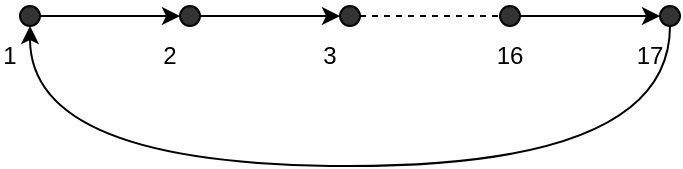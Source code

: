 <mxfile version="16.5.1" type="device"><diagram id="OItZGu-WA2m3TP72gyyy" name="Page-1"><mxGraphModel dx="981" dy="602" grid="1" gridSize="10" guides="1" tooltips="1" connect="1" arrows="1" fold="1" page="1" pageScale="1" pageWidth="1169" pageHeight="827" math="0" shadow="0"><root><mxCell id="0"/><mxCell id="1" parent="0"/><mxCell id="Ns9HniLHf0j7SQwzBFSJ-9" value="" style="rounded=0;orthogonalLoop=1;jettySize=auto;html=1;" edge="1" parent="1" source="Ns9HniLHf0j7SQwzBFSJ-1" target="Ns9HniLHf0j7SQwzBFSJ-2"><mxGeometry relative="1" as="geometry"/></mxCell><mxCell id="Ns9HniLHf0j7SQwzBFSJ-1" value="" style="ellipse;whiteSpace=wrap;html=1;aspect=fixed;fillColor=#333333;" vertex="1" parent="1"><mxGeometry x="200" y="140" width="10" height="10" as="geometry"/></mxCell><mxCell id="Ns9HniLHf0j7SQwzBFSJ-10" value="" style="edgeStyle=none;rounded=0;orthogonalLoop=1;jettySize=auto;html=1;" edge="1" parent="1" source="Ns9HniLHf0j7SQwzBFSJ-2" target="Ns9HniLHf0j7SQwzBFSJ-3"><mxGeometry relative="1" as="geometry"/></mxCell><mxCell id="Ns9HniLHf0j7SQwzBFSJ-2" value="" style="ellipse;whiteSpace=wrap;html=1;aspect=fixed;fillColor=#333333;" vertex="1" parent="1"><mxGeometry x="280" y="140" width="10" height="10" as="geometry"/></mxCell><mxCell id="Ns9HniLHf0j7SQwzBFSJ-14" style="edgeStyle=none;rounded=0;orthogonalLoop=1;jettySize=auto;html=1;dashed=1;endArrow=none;endFill=0;entryX=0;entryY=0.5;entryDx=0;entryDy=0;" edge="1" parent="1" source="Ns9HniLHf0j7SQwzBFSJ-3" target="Ns9HniLHf0j7SQwzBFSJ-8"><mxGeometry relative="1" as="geometry"><mxPoint x="360" y="240" as="targetPoint"/></mxGeometry></mxCell><mxCell id="Ns9HniLHf0j7SQwzBFSJ-3" value="" style="ellipse;whiteSpace=wrap;html=1;aspect=fixed;fillColor=#333333;" vertex="1" parent="1"><mxGeometry x="360" y="140" width="10" height="10" as="geometry"/></mxCell><mxCell id="Ns9HniLHf0j7SQwzBFSJ-21" style="edgeStyle=orthogonalEdgeStyle;rounded=0;orthogonalLoop=1;jettySize=auto;html=1;entryX=0.5;entryY=1;entryDx=0;entryDy=0;endArrow=classic;endFill=1;curved=1;" edge="1" parent="1" source="Ns9HniLHf0j7SQwzBFSJ-4" target="Ns9HniLHf0j7SQwzBFSJ-1"><mxGeometry relative="1" as="geometry"><Array as="points"><mxPoint x="525" y="220"/><mxPoint x="205" y="220"/></Array></mxGeometry></mxCell><mxCell id="Ns9HniLHf0j7SQwzBFSJ-4" value="" style="ellipse;whiteSpace=wrap;html=1;aspect=fixed;fillColor=#333333;" vertex="1" parent="1"><mxGeometry x="520" y="140" width="10" height="10" as="geometry"/></mxCell><mxCell id="Ns9HniLHf0j7SQwzBFSJ-12" style="edgeStyle=none;rounded=0;orthogonalLoop=1;jettySize=auto;html=1;exitX=0;exitY=0.5;exitDx=0;exitDy=0;entryX=0;entryY=0.5;entryDx=0;entryDy=0;" edge="1" parent="1" source="Ns9HniLHf0j7SQwzBFSJ-8" target="Ns9HniLHf0j7SQwzBFSJ-4"><mxGeometry relative="1" as="geometry"><mxPoint x="510" y="145" as="targetPoint"/></mxGeometry></mxCell><mxCell id="Ns9HniLHf0j7SQwzBFSJ-8" value="" style="ellipse;whiteSpace=wrap;html=1;aspect=fixed;fillColor=#333333;" vertex="1" parent="1"><mxGeometry x="440" y="140" width="10" height="10" as="geometry"/></mxCell><mxCell id="Ns9HniLHf0j7SQwzBFSJ-15" value="1" style="text;html=1;strokeColor=none;fillColor=none;align=center;verticalAlign=middle;whiteSpace=wrap;rounded=0;" vertex="1" parent="1"><mxGeometry x="190" y="160" width="10" height="10" as="geometry"/></mxCell><mxCell id="Ns9HniLHf0j7SQwzBFSJ-16" value="2" style="text;html=1;strokeColor=none;fillColor=none;align=center;verticalAlign=middle;whiteSpace=wrap;rounded=0;" vertex="1" parent="1"><mxGeometry x="270" y="160" width="10" height="10" as="geometry"/></mxCell><mxCell id="Ns9HniLHf0j7SQwzBFSJ-17" value="17" style="text;html=1;strokeColor=none;fillColor=none;align=center;verticalAlign=middle;whiteSpace=wrap;rounded=0;" vertex="1" parent="1"><mxGeometry x="510" y="160" width="10" height="10" as="geometry"/></mxCell><mxCell id="Ns9HniLHf0j7SQwzBFSJ-18" value="16" style="text;html=1;strokeColor=none;fillColor=none;align=center;verticalAlign=middle;whiteSpace=wrap;rounded=0;" vertex="1" parent="1"><mxGeometry x="440" y="160" width="10" height="10" as="geometry"/></mxCell><mxCell id="Ns9HniLHf0j7SQwzBFSJ-20" value="3" style="text;html=1;strokeColor=none;fillColor=none;align=center;verticalAlign=middle;whiteSpace=wrap;rounded=0;" vertex="1" parent="1"><mxGeometry x="350" y="160" width="10" height="10" as="geometry"/></mxCell></root></mxGraphModel></diagram></mxfile>